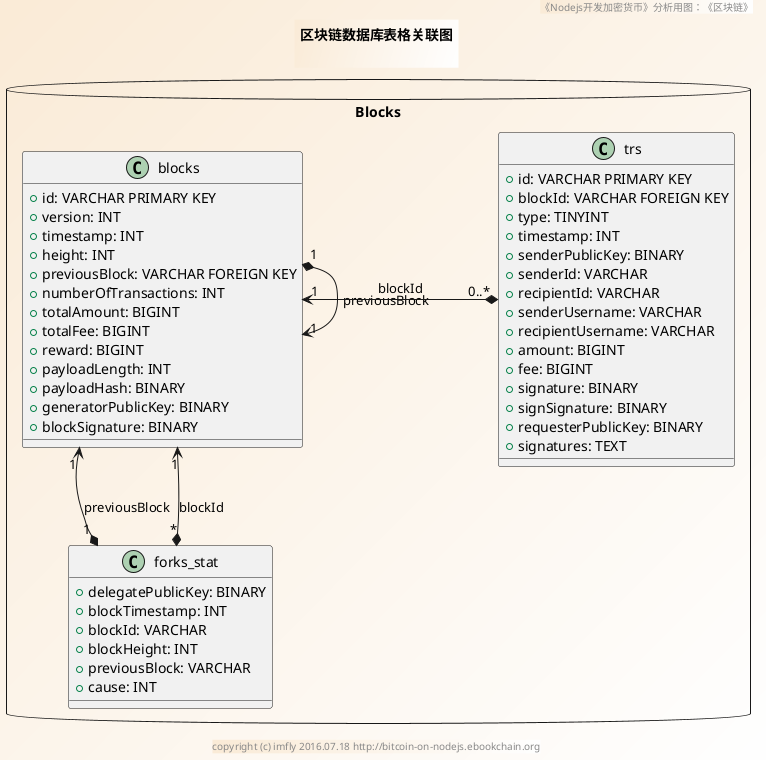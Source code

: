 @startuml ../../../styles/images/modules/blocks/blocks-database.png
skinparam BorderColor #blue\9932CC
skinparam backgroundcolor AntiqueWhite/white

title
区块链数据库表格关联图

end title
footer copyright (c) imfly 2016.07.18 http://bitcoin-on-nodejs.ebookchain.org
header 《Nodejs开发加密货币》分析用图：《区块链》

' modules/Peer.js
package Blocks <<Database>> {
  Class blocks {
    + id: VARCHAR PRIMARY KEY
    + version: INT
    + timestamp: INT
    + height: INT
    + previousBlock: VARCHAR FOREIGN KEY
    + numberOfTransactions: INT
    + totalAmount: BIGINT
    + totalFee: BIGINT
    + reward: BIGINT
    + payloadLength: INT
    + payloadHash: BINARY
    + generatorPublicKey: BINARY
    + blockSignature: BINARY
  }

  Class trs {
    +id: VARCHAR PRIMARY KEY
    +blockId: VARCHAR FOREIGN KEY
    +type: TINYINT
    +timestamp: INT
    +senderPublicKey: BINARY
    +senderId: VARCHAR
    +recipientId: VARCHAR
    +senderUsername: VARCHAR
    +recipientUsername: VARCHAR
    +amount: BIGINT
    +fee: BIGINT
    +signature: BINARY
    +signSignature: BINARY
    +requesterPublicKey: BINARY
    +signatures: TEXT
  }

  Class forks_stat {
    +delegatePublicKey: BINARY
    +blockTimestamp: INT
    +blockId: VARCHAR
    +blockHeight: INT
    +previousBlock: VARCHAR
    +cause: INT
  }

  ' relationship
    blocks "1" *-> "1" blocks: previousBlock
    trs "0..*" *-left-> "1" blocks: blockId
    forks_stat "*" *-down-> "1" blocks: blockId
    forks_stat "1" *-up-> "1" blocks: previousBlock
}
@enduml
